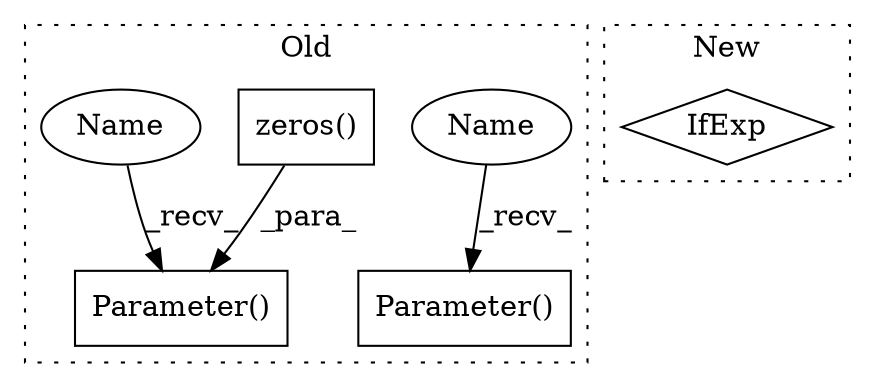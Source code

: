 digraph G {
subgraph cluster0 {
1 [label="Parameter()" a="75" s="9268,9308" l="13,1" shape="box"];
3 [label="Parameter()" a="75" s="9210,9249" l="13,1" shape="box"];
4 [label="zeros()" a="75" s="9281,9307" l="12,1" shape="box"];
5 [label="Name" a="87" s="9210" l="2" shape="ellipse"];
6 [label="Name" a="87" s="9268" l="2" shape="ellipse"];
label = "Old";
style="dotted";
}
subgraph cluster1 {
2 [label="IfExp" a="51" s="2669,2693" l="16,18" shape="diamond"];
label = "New";
style="dotted";
}
4 -> 1 [label="_para_"];
5 -> 3 [label="_recv_"];
6 -> 1 [label="_recv_"];
}